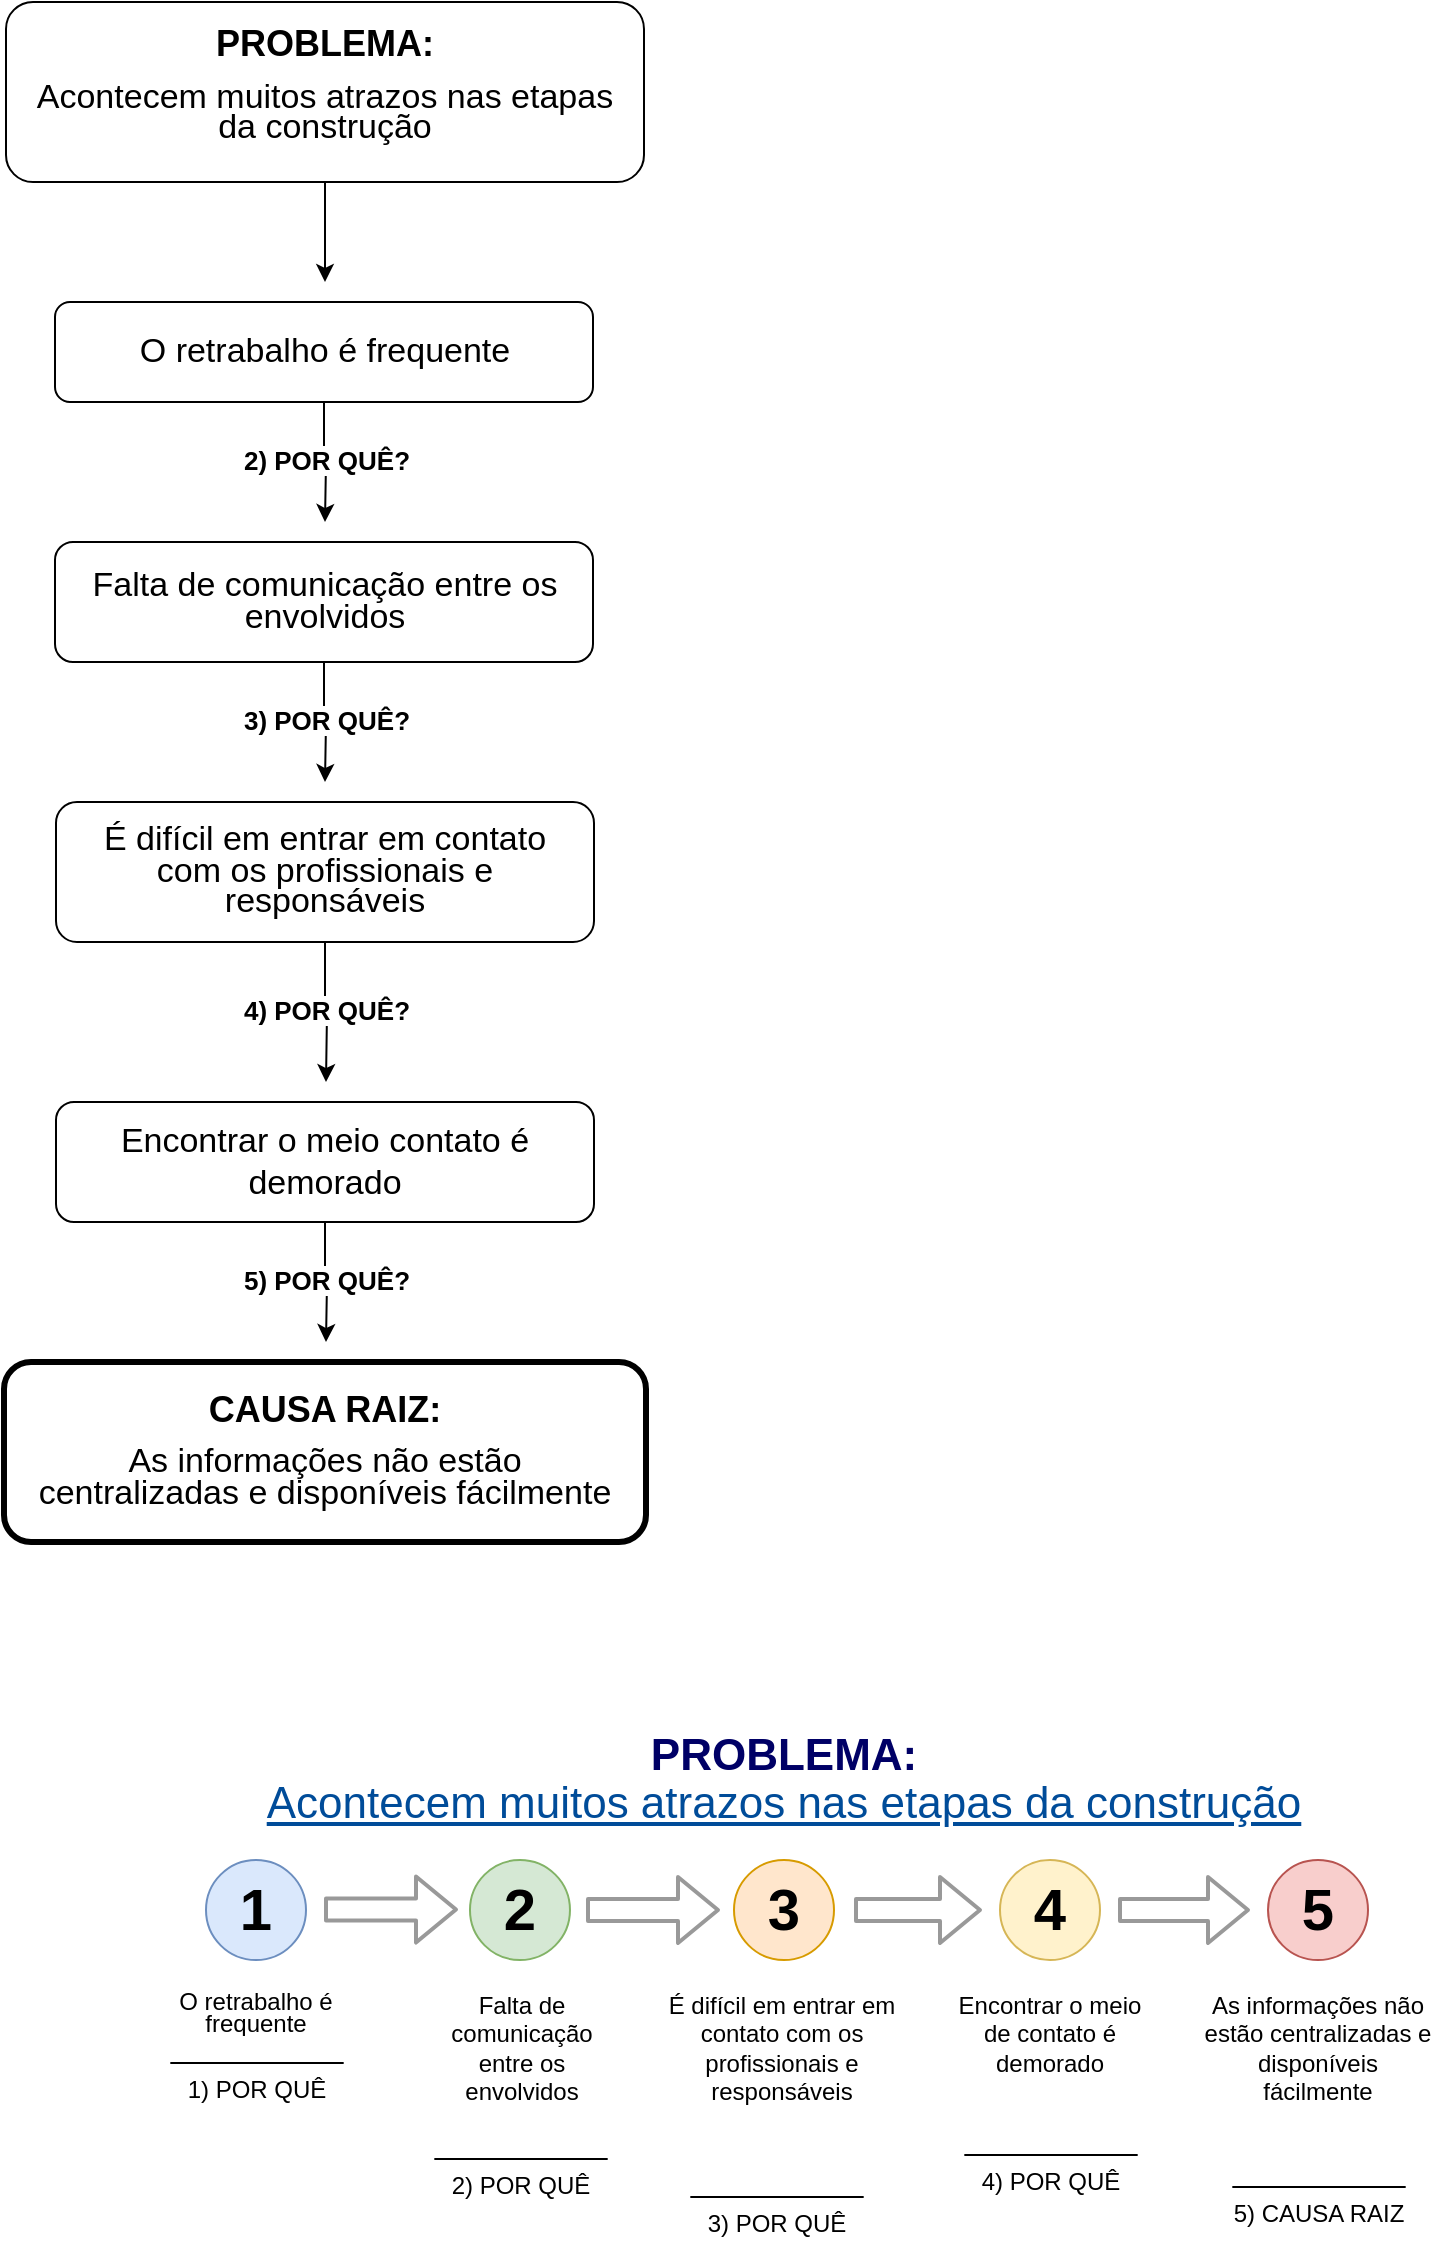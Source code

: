 <mxfile version="24.1.0" type="device">
  <diagram name="Página-1" id="qLk8mrIIAcr9vPYLqLGH">
    <mxGraphModel dx="989" dy="610" grid="1" gridSize="10" guides="1" tooltips="1" connect="1" arrows="1" fold="1" page="1" pageScale="1" pageWidth="827" pageHeight="1169" math="0" shadow="0">
      <root>
        <mxCell id="0" />
        <mxCell id="1" parent="0" />
        <mxCell id="1abh_bCQiPCxr0m5jgYK-60" value="" style="group" parent="1" vertex="1" connectable="0">
          <mxGeometry x="20" y="10" width="321" height="770" as="geometry" />
        </mxCell>
        <mxCell id="1abh_bCQiPCxr0m5jgYK-20" value="" style="group" parent="1abh_bCQiPCxr0m5jgYK-60" vertex="1" connectable="0">
          <mxGeometry x="25.5" y="150" width="269" height="110" as="geometry" />
        </mxCell>
        <mxCell id="1abh_bCQiPCxr0m5jgYK-8" value="" style="edgeStyle=orthogonalEdgeStyle;rounded=0;orthogonalLoop=1;jettySize=auto;html=1;" parent="1abh_bCQiPCxr0m5jgYK-20" source="1abh_bCQiPCxr0m5jgYK-10" edge="1">
          <mxGeometry relative="1" as="geometry">
            <mxPoint x="135" y="110" as="targetPoint" />
          </mxGeometry>
        </mxCell>
        <mxCell id="1abh_bCQiPCxr0m5jgYK-9" value="2) POR QUÊ?" style="edgeLabel;html=1;align=center;verticalAlign=middle;resizable=0;points=[];fontStyle=1;fontSize=13;labelBorderColor=none;" parent="1abh_bCQiPCxr0m5jgYK-8" vertex="1" connectable="0">
          <mxGeometry x="-0.005" y="1" relative="1" as="geometry">
            <mxPoint as="offset" />
          </mxGeometry>
        </mxCell>
        <mxCell id="1abh_bCQiPCxr0m5jgYK-10" value="&lt;p style=&quot;line-height: 120%; padding: 5px;&quot;&gt;&lt;font style=&quot;font-size: 17px;&quot;&gt;O retrabalho é frequente&lt;/font&gt;&lt;/p&gt;&lt;p&gt;&lt;/p&gt;" style="rounded=1;whiteSpace=wrap;html=1;" parent="1abh_bCQiPCxr0m5jgYK-20" vertex="1">
          <mxGeometry width="269" height="50" as="geometry" />
        </mxCell>
        <mxCell id="1abh_bCQiPCxr0m5jgYK-11" style="edgeStyle=orthogonalEdgeStyle;rounded=0;orthogonalLoop=1;jettySize=auto;html=1;exitX=0.5;exitY=1;exitDx=0;exitDy=0;" parent="1abh_bCQiPCxr0m5jgYK-20" source="1abh_bCQiPCxr0m5jgYK-10" target="1abh_bCQiPCxr0m5jgYK-10" edge="1">
          <mxGeometry relative="1" as="geometry" />
        </mxCell>
        <mxCell id="1abh_bCQiPCxr0m5jgYK-12" style="edgeStyle=orthogonalEdgeStyle;rounded=0;orthogonalLoop=1;jettySize=auto;html=1;exitX=0.5;exitY=1;exitDx=0;exitDy=0;" parent="1abh_bCQiPCxr0m5jgYK-20" source="1abh_bCQiPCxr0m5jgYK-10" target="1abh_bCQiPCxr0m5jgYK-10" edge="1">
          <mxGeometry relative="1" as="geometry" />
        </mxCell>
        <mxCell id="1abh_bCQiPCxr0m5jgYK-21" value="" style="group" parent="1abh_bCQiPCxr0m5jgYK-60" vertex="1" connectable="0">
          <mxGeometry x="1" width="319" height="140" as="geometry" />
        </mxCell>
        <mxCell id="1abh_bCQiPCxr0m5jgYK-4" value="" style="edgeStyle=orthogonalEdgeStyle;rounded=0;orthogonalLoop=1;jettySize=auto;html=1;" parent="1abh_bCQiPCxr0m5jgYK-21" source="1abh_bCQiPCxr0m5jgYK-2" edge="1">
          <mxGeometry relative="1" as="geometry">
            <mxPoint x="159.5" y="140" as="targetPoint" />
          </mxGeometry>
        </mxCell>
        <mxCell id="1abh_bCQiPCxr0m5jgYK-2" value="&lt;p style=&quot;line-height: 120%; margin-bottom: 5px;&quot;&gt;&lt;b style=&quot;background-color: initial;&quot;&gt;&lt;font style=&quot;font-size: 18px;&quot;&gt;PROBLEMA:&lt;/font&gt;&lt;/b&gt;&lt;/p&gt;&lt;p style=&quot;line-height: 120%; padding: 5px; margin-top: 0px;&quot;&gt;&lt;span style=&quot;background-color: initial;&quot;&gt;&lt;font style=&quot;font-size: 17px;&quot;&gt;Acontecem muitos atrazos nas etapas da construção&lt;/font&gt;&lt;/span&gt;&lt;br&gt;&lt;/p&gt;&lt;p&gt;&lt;/p&gt;" style="rounded=1;whiteSpace=wrap;html=1;" parent="1abh_bCQiPCxr0m5jgYK-21" vertex="1">
          <mxGeometry width="319.0" height="90" as="geometry" />
        </mxCell>
        <mxCell id="1abh_bCQiPCxr0m5jgYK-28" value="" style="group" parent="1abh_bCQiPCxr0m5jgYK-60" vertex="1" connectable="0">
          <mxGeometry x="25.5" y="270" width="269" height="120" as="geometry" />
        </mxCell>
        <mxCell id="1abh_bCQiPCxr0m5jgYK-23" value="" style="edgeStyle=orthogonalEdgeStyle;rounded=0;orthogonalLoop=1;jettySize=auto;html=1;" parent="1abh_bCQiPCxr0m5jgYK-28" source="1abh_bCQiPCxr0m5jgYK-25" edge="1">
          <mxGeometry relative="1" as="geometry">
            <mxPoint x="135" y="120" as="targetPoint" />
          </mxGeometry>
        </mxCell>
        <mxCell id="1abh_bCQiPCxr0m5jgYK-24" value="3) POR QUÊ?" style="edgeLabel;html=1;align=center;verticalAlign=middle;resizable=0;points=[];fontStyle=1;fontSize=13;labelBorderColor=none;" parent="1abh_bCQiPCxr0m5jgYK-23" vertex="1" connectable="0">
          <mxGeometry x="-0.005" y="1" relative="1" as="geometry">
            <mxPoint as="offset" />
          </mxGeometry>
        </mxCell>
        <mxCell id="1abh_bCQiPCxr0m5jgYK-25" value="&lt;p style=&quot;line-height: 120%; padding: 5px;&quot;&gt;&lt;span style=&quot;font-size: 17px;&quot;&gt;Falta de comunicação entre os envolvidos&lt;/span&gt;&lt;/p&gt;&lt;p&gt;&lt;/p&gt;" style="rounded=1;whiteSpace=wrap;html=1;" parent="1abh_bCQiPCxr0m5jgYK-28" vertex="1">
          <mxGeometry width="269" height="60" as="geometry" />
        </mxCell>
        <mxCell id="1abh_bCQiPCxr0m5jgYK-26" style="edgeStyle=orthogonalEdgeStyle;rounded=0;orthogonalLoop=1;jettySize=auto;html=1;exitX=0.5;exitY=1;exitDx=0;exitDy=0;" parent="1abh_bCQiPCxr0m5jgYK-28" source="1abh_bCQiPCxr0m5jgYK-25" target="1abh_bCQiPCxr0m5jgYK-25" edge="1">
          <mxGeometry relative="1" as="geometry" />
        </mxCell>
        <mxCell id="1abh_bCQiPCxr0m5jgYK-27" style="edgeStyle=orthogonalEdgeStyle;rounded=0;orthogonalLoop=1;jettySize=auto;html=1;exitX=0.5;exitY=1;exitDx=0;exitDy=0;" parent="1abh_bCQiPCxr0m5jgYK-28" source="1abh_bCQiPCxr0m5jgYK-25" target="1abh_bCQiPCxr0m5jgYK-25" edge="1">
          <mxGeometry relative="1" as="geometry" />
        </mxCell>
        <mxCell id="1abh_bCQiPCxr0m5jgYK-35" value="" style="group" parent="1abh_bCQiPCxr0m5jgYK-60" vertex="1" connectable="0">
          <mxGeometry x="26" y="550" width="269" height="120" as="geometry" />
        </mxCell>
        <mxCell id="1abh_bCQiPCxr0m5jgYK-36" value="" style="edgeStyle=orthogonalEdgeStyle;rounded=0;orthogonalLoop=1;jettySize=auto;html=1;" parent="1abh_bCQiPCxr0m5jgYK-35" source="1abh_bCQiPCxr0m5jgYK-38" edge="1">
          <mxGeometry relative="1" as="geometry">
            <mxPoint x="135" y="120" as="targetPoint" />
          </mxGeometry>
        </mxCell>
        <mxCell id="1abh_bCQiPCxr0m5jgYK-37" value="5) POR QUÊ?" style="edgeLabel;html=1;align=center;verticalAlign=middle;resizable=0;points=[];fontStyle=1;fontSize=13;labelBorderColor=none;" parent="1abh_bCQiPCxr0m5jgYK-36" vertex="1" connectable="0">
          <mxGeometry x="-0.005" y="1" relative="1" as="geometry">
            <mxPoint as="offset" />
          </mxGeometry>
        </mxCell>
        <mxCell id="1abh_bCQiPCxr0m5jgYK-38" value="&lt;font style=&quot;font-size: 17px;&quot;&gt;Encontrar o meio contato é demorado&lt;/font&gt;" style="rounded=1;whiteSpace=wrap;html=1;" parent="1abh_bCQiPCxr0m5jgYK-35" vertex="1">
          <mxGeometry width="269" height="60" as="geometry" />
        </mxCell>
        <mxCell id="1abh_bCQiPCxr0m5jgYK-39" style="edgeStyle=orthogonalEdgeStyle;rounded=0;orthogonalLoop=1;jettySize=auto;html=1;exitX=0.5;exitY=1;exitDx=0;exitDy=0;" parent="1abh_bCQiPCxr0m5jgYK-35" source="1abh_bCQiPCxr0m5jgYK-38" target="1abh_bCQiPCxr0m5jgYK-38" edge="1">
          <mxGeometry relative="1" as="geometry" />
        </mxCell>
        <mxCell id="1abh_bCQiPCxr0m5jgYK-40" style="edgeStyle=orthogonalEdgeStyle;rounded=0;orthogonalLoop=1;jettySize=auto;html=1;exitX=0.5;exitY=1;exitDx=0;exitDy=0;" parent="1abh_bCQiPCxr0m5jgYK-35" source="1abh_bCQiPCxr0m5jgYK-38" target="1abh_bCQiPCxr0m5jgYK-38" edge="1">
          <mxGeometry relative="1" as="geometry" />
        </mxCell>
        <mxCell id="1abh_bCQiPCxr0m5jgYK-41" value="" style="group" parent="1abh_bCQiPCxr0m5jgYK-60" vertex="1" connectable="0">
          <mxGeometry x="26" y="400" width="269" height="140" as="geometry" />
        </mxCell>
        <mxCell id="1abh_bCQiPCxr0m5jgYK-30" value="" style="edgeStyle=orthogonalEdgeStyle;rounded=0;orthogonalLoop=1;jettySize=auto;html=1;" parent="1abh_bCQiPCxr0m5jgYK-41" source="1abh_bCQiPCxr0m5jgYK-32" edge="1">
          <mxGeometry relative="1" as="geometry">
            <mxPoint x="135" y="140" as="targetPoint" />
          </mxGeometry>
        </mxCell>
        <mxCell id="1abh_bCQiPCxr0m5jgYK-31" value="4) POR QUÊ?" style="edgeLabel;html=1;align=center;verticalAlign=middle;resizable=0;points=[];fontStyle=1;fontSize=13;labelBorderColor=none;" parent="1abh_bCQiPCxr0m5jgYK-30" vertex="1" connectable="0">
          <mxGeometry x="-0.005" y="1" relative="1" as="geometry">
            <mxPoint as="offset" />
          </mxGeometry>
        </mxCell>
        <mxCell id="1abh_bCQiPCxr0m5jgYK-32" value="&lt;p style=&quot;line-height: 120%; padding: 5px;&quot;&gt;&lt;span style=&quot;font-size: 17px;&quot;&gt;É difícil em entrar em contato com os profissionais e responsáveis&lt;/span&gt;&lt;/p&gt;&lt;p&gt;&lt;/p&gt;" style="rounded=1;whiteSpace=wrap;html=1;" parent="1abh_bCQiPCxr0m5jgYK-41" vertex="1">
          <mxGeometry width="269" height="70" as="geometry" />
        </mxCell>
        <mxCell id="1abh_bCQiPCxr0m5jgYK-33" style="edgeStyle=orthogonalEdgeStyle;rounded=0;orthogonalLoop=1;jettySize=auto;html=1;exitX=0.5;exitY=1;exitDx=0;exitDy=0;" parent="1abh_bCQiPCxr0m5jgYK-41" source="1abh_bCQiPCxr0m5jgYK-32" target="1abh_bCQiPCxr0m5jgYK-32" edge="1">
          <mxGeometry relative="1" as="geometry" />
        </mxCell>
        <mxCell id="1abh_bCQiPCxr0m5jgYK-34" style="edgeStyle=orthogonalEdgeStyle;rounded=0;orthogonalLoop=1;jettySize=auto;html=1;exitX=0.5;exitY=1;exitDx=0;exitDy=0;" parent="1abh_bCQiPCxr0m5jgYK-41" source="1abh_bCQiPCxr0m5jgYK-32" target="1abh_bCQiPCxr0m5jgYK-32" edge="1">
          <mxGeometry relative="1" as="geometry" />
        </mxCell>
        <mxCell id="1abh_bCQiPCxr0m5jgYK-57" value="&lt;p style=&quot;line-height: 120%; padding: 5px 10px; margin-bottom: 0px;&quot;&gt;&lt;b style=&quot;background-color: initial;&quot;&gt;&lt;font style=&quot;font-size: 18px;&quot;&gt;CAUSA RAIZ:&lt;/font&gt;&lt;/b&gt;&lt;span style=&quot;font-size: 17px;&quot;&gt;&lt;br&gt;&lt;/span&gt;&lt;/p&gt;&lt;p style=&quot;line-height: 120%; padding: 5px 10px; margin-bottom: 0px; margin-top: 0px;&quot;&gt;&lt;span style=&quot;font-size: 17px;&quot;&gt;As informações não estão centralizadas e disponíveis fácilmente&lt;/span&gt;&lt;/p&gt;&lt;p&gt;&lt;/p&gt;" style="rounded=1;whiteSpace=wrap;html=1;strokeWidth=3;" parent="1abh_bCQiPCxr0m5jgYK-60" vertex="1">
          <mxGeometry y="680" width="321" height="90" as="geometry" />
        </mxCell>
        <mxCell id="1abh_bCQiPCxr0m5jgYK-58" style="edgeStyle=orthogonalEdgeStyle;rounded=0;orthogonalLoop=1;jettySize=auto;html=1;exitX=0.5;exitY=1;exitDx=0;exitDy=0;" parent="1abh_bCQiPCxr0m5jgYK-60" source="1abh_bCQiPCxr0m5jgYK-57" target="1abh_bCQiPCxr0m5jgYK-57" edge="1">
          <mxGeometry relative="1" as="geometry" />
        </mxCell>
        <mxCell id="1abh_bCQiPCxr0m5jgYK-59" style="edgeStyle=orthogonalEdgeStyle;rounded=0;orthogonalLoop=1;jettySize=auto;html=1;exitX=0.5;exitY=1;exitDx=0;exitDy=0;" parent="1abh_bCQiPCxr0m5jgYK-60" source="1abh_bCQiPCxr0m5jgYK-57" target="1abh_bCQiPCxr0m5jgYK-57" edge="1">
          <mxGeometry relative="1" as="geometry" />
        </mxCell>
        <mxCell id="B77oZFhFYQXpQ9WjY_KR-6" value="" style="group" parent="1" vertex="1" connectable="0">
          <mxGeometry x="91" y="870" width="643" height="261" as="geometry" />
        </mxCell>
        <mxCell id="1abh_bCQiPCxr0m5jgYK-98" value="&lt;h1 style=&quot;margin-top: 0px; font-size: 22px; margin-bottom: 5px;&quot;&gt;&lt;p style=&quot;font-weight: 400; line-height: 14.4px; margin-bottom: 5px; margin-top: 5px;&quot;&gt;&lt;b style=&quot;background-color: initial;&quot;&gt;&lt;font color=&quot;#000066&quot; style=&quot;font-size: 22px;&quot;&gt;PROBLEMA:&lt;/font&gt;&lt;/b&gt;&lt;/p&gt;&lt;p style=&quot;font-weight: 400; line-height: 14.4px; padding: 5px; margin-top: 0px; margin-bottom: 5px;&quot;&gt;&lt;span style=&quot;background-color: initial;&quot;&gt;&lt;font color=&quot;#004c99&quot; style=&quot;font-size: 22px;&quot;&gt;&lt;u style=&quot;&quot;&gt;Acontecem muitos atrazos nas etapas da construção&lt;/u&gt;&lt;/font&gt;&lt;/span&gt;&lt;/p&gt;&lt;/h1&gt;" style="text;html=1;whiteSpace=wrap;overflow=hidden;rounded=0;align=center;spacing=0;verticalAlign=top;fontSize=13;strokeColor=none;fontStyle=0" parent="B77oZFhFYQXpQ9WjY_KR-6" vertex="1">
          <mxGeometry x="49.25" width="540" height="80" as="geometry" />
        </mxCell>
        <mxCell id="1abh_bCQiPCxr0m5jgYK-133" style="edgeStyle=orthogonalEdgeStyle;rounded=1;orthogonalLoop=1;jettySize=auto;html=1;endArrow=blockThin;endFill=0;strokeWidth=2;jumpSize=6;shape=flexArrow;shadow=0;flowAnimation=0;opacity=40;" parent="B77oZFhFYQXpQ9WjY_KR-6" edge="1">
          <mxGeometry relative="1" as="geometry">
            <mxPoint x="486" y="94" as="sourcePoint" />
            <mxPoint x="552" y="94" as="targetPoint" />
          </mxGeometry>
        </mxCell>
        <mxCell id="1abh_bCQiPCxr0m5jgYK-132" style="edgeStyle=orthogonalEdgeStyle;rounded=1;orthogonalLoop=1;jettySize=auto;html=1;endArrow=blockThin;endFill=0;strokeWidth=2;jumpSize=6;shape=flexArrow;shadow=0;flowAnimation=0;opacity=40;" parent="B77oZFhFYQXpQ9WjY_KR-6" edge="1">
          <mxGeometry relative="1" as="geometry">
            <mxPoint x="354" y="94" as="sourcePoint" />
            <mxPoint x="418" y="94" as="targetPoint" />
          </mxGeometry>
        </mxCell>
        <mxCell id="1abh_bCQiPCxr0m5jgYK-131" style="edgeStyle=orthogonalEdgeStyle;rounded=1;orthogonalLoop=1;jettySize=auto;html=1;endArrow=blockThin;endFill=0;strokeWidth=2;jumpSize=6;shape=flexArrow;shadow=0;flowAnimation=0;opacity=40;" parent="B77oZFhFYQXpQ9WjY_KR-6" edge="1">
          <mxGeometry relative="1" as="geometry">
            <mxPoint x="220" y="94" as="sourcePoint" />
            <mxPoint x="287" y="94" as="targetPoint" />
          </mxGeometry>
        </mxCell>
        <mxCell id="B77oZFhFYQXpQ9WjY_KR-1" value="" style="group" parent="B77oZFhFYQXpQ9WjY_KR-6" vertex="1" connectable="0">
          <mxGeometry x="529" y="69" width="114" height="187" as="geometry" />
        </mxCell>
        <mxCell id="1abh_bCQiPCxr0m5jgYK-104" value="&lt;h1 style=&quot;margin-top: 0px; font-size: 12px;&quot;&gt;&lt;span style=&quot;font-size: 12px; font-weight: 400;&quot;&gt;As informações não estão centralizadas e disponíveis fácilmente&lt;/span&gt;&lt;br style=&quot;font-size: 12px;&quot;&gt;&lt;/h1&gt;" style="text;html=1;whiteSpace=wrap;overflow=hidden;rounded=0;align=center;spacing=0;verticalAlign=top;fontSize=12;" parent="B77oZFhFYQXpQ9WjY_KR-1" vertex="1">
          <mxGeometry y="61" width="114" height="100" as="geometry" />
        </mxCell>
        <mxCell id="1abh_bCQiPCxr0m5jgYK-109" value="&lt;font style=&quot;font-size: 29px;&quot;&gt;&lt;b&gt;5&lt;/b&gt;&lt;/font&gt;" style="ellipse;whiteSpace=wrap;html=1;aspect=fixed;fillColor=#f8cecc;strokeColor=#b85450;" parent="B77oZFhFYQXpQ9WjY_KR-1" vertex="1">
          <mxGeometry x="32" width="50" height="50" as="geometry" />
        </mxCell>
        <mxCell id="1abh_bCQiPCxr0m5jgYK-127" value="&lt;div style=&quot;margin-bottom: 5px;&quot;&gt;&lt;u&gt;&amp;nbsp; &amp;nbsp; &amp;nbsp; &amp;nbsp; &amp;nbsp; &amp;nbsp; &amp;nbsp; &amp;nbsp; &amp;nbsp; &amp;nbsp; &amp;nbsp; &amp;nbsp; &amp;nbsp;&amp;nbsp;&lt;/u&gt;&lt;/div&gt;5) CAUSA RAIZ" style="text;html=1;align=center;verticalAlign=middle;resizable=0;points=[];autosize=1;strokeColor=none;fillColor=none;spacing=0;" parent="B77oZFhFYQXpQ9WjY_KR-1" vertex="1">
          <mxGeometry x="2" y="147" width="110" height="40" as="geometry" />
        </mxCell>
        <mxCell id="B77oZFhFYQXpQ9WjY_KR-2" value="" style="group" parent="B77oZFhFYQXpQ9WjY_KR-6" vertex="1" connectable="0">
          <mxGeometry x="397" y="69" width="110" height="171" as="geometry" />
        </mxCell>
        <mxCell id="1abh_bCQiPCxr0m5jgYK-103" value="&lt;h1 style=&quot;margin-top: 0px; font-size: 12px;&quot;&gt;&lt;span style=&quot;font-size: 12px; font-weight: 400;&quot;&gt;Encontrar o meio de contato é demorado&lt;/span&gt;&lt;br style=&quot;font-size: 12px;&quot;&gt;&lt;/h1&gt;" style="text;html=1;whiteSpace=wrap;overflow=hidden;rounded=0;align=center;spacing=0;verticalAlign=top;fontSize=12;" parent="B77oZFhFYQXpQ9WjY_KR-2" vertex="1">
          <mxGeometry x="7" y="61" width="96" height="80" as="geometry" />
        </mxCell>
        <mxCell id="1abh_bCQiPCxr0m5jgYK-108" value="&lt;font style=&quot;font-size: 29px;&quot;&gt;&lt;b&gt;4&lt;/b&gt;&lt;/font&gt;" style="ellipse;whiteSpace=wrap;html=1;aspect=fixed;fillColor=#fff2cc;strokeColor=#d6b656;" parent="B77oZFhFYQXpQ9WjY_KR-2" vertex="1">
          <mxGeometry x="30" width="50" height="50" as="geometry" />
        </mxCell>
        <mxCell id="1abh_bCQiPCxr0m5jgYK-126" value="&lt;div style=&quot;margin-bottom: 5px;&quot;&gt;&lt;u&gt;&amp;nbsp; &amp;nbsp; &amp;nbsp; &amp;nbsp; &amp;nbsp; &amp;nbsp; &amp;nbsp; &amp;nbsp; &amp;nbsp; &amp;nbsp; &amp;nbsp; &amp;nbsp; &amp;nbsp;&amp;nbsp;&lt;/u&gt;&lt;/div&gt;4) POR QUÊ" style="text;html=1;align=center;verticalAlign=middle;resizable=0;points=[];autosize=1;strokeColor=none;fillColor=none;spacing=0;" parent="B77oZFhFYQXpQ9WjY_KR-2" vertex="1">
          <mxGeometry y="131" width="110" height="40" as="geometry" />
        </mxCell>
        <mxCell id="B77oZFhFYQXpQ9WjY_KR-3" value="" style="group" parent="B77oZFhFYQXpQ9WjY_KR-6" vertex="1" connectable="0">
          <mxGeometry x="260" y="69" width="116" height="192" as="geometry" />
        </mxCell>
        <mxCell id="1abh_bCQiPCxr0m5jgYK-102" value="&lt;h1 style=&quot;margin-top: 0px; font-size: 12px;&quot;&gt;&lt;span style=&quot;font-size: 12px; font-weight: 400;&quot;&gt;É difícil em entrar em contato com os profissionais e responsáveis&lt;/span&gt;&lt;br style=&quot;font-size: 12px;&quot;&gt;&lt;/h1&gt;" style="text;html=1;whiteSpace=wrap;overflow=hidden;rounded=0;align=center;spacing=0;verticalAlign=top;fontSize=12;" parent="B77oZFhFYQXpQ9WjY_KR-3" vertex="1">
          <mxGeometry y="61" width="116" height="100" as="geometry" />
        </mxCell>
        <mxCell id="1abh_bCQiPCxr0m5jgYK-107" value="&lt;font style=&quot;font-size: 29px;&quot;&gt;&lt;b&gt;3&lt;/b&gt;&lt;/font&gt;" style="ellipse;whiteSpace=wrap;html=1;aspect=fixed;fillColor=#ffe6cc;strokeColor=#d79b00;" parent="B77oZFhFYQXpQ9WjY_KR-3" vertex="1">
          <mxGeometry x="34" width="50" height="50" as="geometry" />
        </mxCell>
        <mxCell id="1abh_bCQiPCxr0m5jgYK-125" value="&lt;div style=&quot;margin-bottom: 5px;&quot;&gt;&lt;u&gt;&amp;nbsp; &amp;nbsp; &amp;nbsp; &amp;nbsp; &amp;nbsp; &amp;nbsp; &amp;nbsp; &amp;nbsp; &amp;nbsp; &amp;nbsp; &amp;nbsp; &amp;nbsp; &amp;nbsp;&amp;nbsp;&lt;/u&gt;&lt;/div&gt;3) POR QUÊ" style="text;html=1;align=center;verticalAlign=middle;resizable=0;points=[];autosize=1;strokeColor=none;fillColor=none;spacing=0;" parent="B77oZFhFYQXpQ9WjY_KR-3" vertex="1">
          <mxGeometry y="152" width="110" height="40" as="geometry" />
        </mxCell>
        <mxCell id="B77oZFhFYQXpQ9WjY_KR-4" value="" style="group" parent="B77oZFhFYQXpQ9WjY_KR-6" vertex="1" connectable="0">
          <mxGeometry x="132" y="69" width="110" height="173" as="geometry" />
        </mxCell>
        <mxCell id="1abh_bCQiPCxr0m5jgYK-101" value="&lt;h1 style=&quot;text-align: center; margin-top: 0px; font-size: 12px;&quot;&gt;&lt;span style=&quot;font-size: 12px; font-weight: 400;&quot;&gt;Falta de comunicação entre os envolvidos&lt;/span&gt;&lt;br style=&quot;font-size: 12px;&quot;&gt;&lt;/h1&gt;" style="text;html=1;whiteSpace=wrap;overflow=hidden;rounded=0;spacing=0;fontSize=12;" parent="B77oZFhFYQXpQ9WjY_KR-4" vertex="1">
          <mxGeometry x="7" y="61" width="95.99" height="80" as="geometry" />
        </mxCell>
        <mxCell id="1abh_bCQiPCxr0m5jgYK-106" value="&lt;font style=&quot;font-size: 29px;&quot;&gt;&lt;b&gt;2&lt;/b&gt;&lt;/font&gt;" style="ellipse;whiteSpace=wrap;html=1;aspect=fixed;fillColor=#d5e8d4;strokeColor=#82b366;" parent="B77oZFhFYQXpQ9WjY_KR-4" vertex="1">
          <mxGeometry x="29.99" width="50" height="50" as="geometry" />
        </mxCell>
        <mxCell id="1abh_bCQiPCxr0m5jgYK-124" value="&lt;div style=&quot;margin-bottom: 5px;&quot;&gt;&lt;u&gt;&amp;nbsp; &amp;nbsp; &amp;nbsp; &amp;nbsp; &amp;nbsp; &amp;nbsp; &amp;nbsp; &amp;nbsp; &amp;nbsp; &amp;nbsp; &amp;nbsp; &amp;nbsp; &amp;nbsp;&amp;nbsp;&lt;/u&gt;&lt;/div&gt;2) POR QUÊ" style="text;html=1;align=center;verticalAlign=middle;resizable=0;points=[];autosize=1;strokeColor=none;fillColor=none;spacing=0;" parent="B77oZFhFYQXpQ9WjY_KR-4" vertex="1">
          <mxGeometry y="133" width="110" height="40" as="geometry" />
        </mxCell>
        <mxCell id="B77oZFhFYQXpQ9WjY_KR-5" value="" style="group" parent="B77oZFhFYQXpQ9WjY_KR-6" vertex="1" connectable="0">
          <mxGeometry y="69" width="110" height="125" as="geometry" />
        </mxCell>
        <mxCell id="1abh_bCQiPCxr0m5jgYK-100" value="&lt;h1 style=&quot;margin-top: 0px; line-height: 91%; margin-bottom: 0px; font-size: 12px;&quot;&gt;&lt;span style=&quot;font-size: 12px; font-weight: 400;&quot;&gt;O retrabalho é frequente&lt;/span&gt;&lt;br style=&quot;font-size: 12px;&quot;&gt;&lt;/h1&gt;" style="text;html=1;whiteSpace=wrap;overflow=hidden;rounded=0;align=center;spacing=0;verticalAlign=top;fontSize=12;" parent="B77oZFhFYQXpQ9WjY_KR-5" vertex="1">
          <mxGeometry x="7" y="61" width="96" height="60" as="geometry" />
        </mxCell>
        <mxCell id="1abh_bCQiPCxr0m5jgYK-105" value="&lt;font style=&quot;font-size: 29px;&quot;&gt;&lt;b&gt;1&lt;/b&gt;&lt;/font&gt;" style="ellipse;whiteSpace=wrap;html=1;aspect=fixed;fillColor=#dae8fc;strokeColor=#6c8ebf;" parent="B77oZFhFYQXpQ9WjY_KR-5" vertex="1">
          <mxGeometry x="30" width="50" height="50" as="geometry" />
        </mxCell>
        <mxCell id="1abh_bCQiPCxr0m5jgYK-123" value="&lt;div style=&quot;margin-bottom: 5px;&quot;&gt;&lt;u&gt;&amp;nbsp; &amp;nbsp; &amp;nbsp; &amp;nbsp; &amp;nbsp; &amp;nbsp; &amp;nbsp; &amp;nbsp; &amp;nbsp; &amp;nbsp; &amp;nbsp; &amp;nbsp; &amp;nbsp;&amp;nbsp;&lt;/u&gt;&lt;/div&gt;1) POR QUÊ" style="text;html=1;align=center;verticalAlign=middle;resizable=0;points=[];autosize=1;strokeColor=none;fillColor=none;spacing=0;" parent="B77oZFhFYQXpQ9WjY_KR-5" vertex="1">
          <mxGeometry y="85" width="110" height="40" as="geometry" />
        </mxCell>
        <mxCell id="D_JiFewnWVKEHLU37Grs-2" style="edgeStyle=orthogonalEdgeStyle;rounded=1;orthogonalLoop=1;jettySize=auto;html=1;endArrow=blockThin;endFill=0;strokeWidth=2;jumpSize=6;shape=flexArrow;shadow=0;flowAnimation=0;opacity=40;" edge="1" parent="B77oZFhFYQXpQ9WjY_KR-5">
          <mxGeometry relative="1" as="geometry">
            <mxPoint x="89" y="24.76" as="sourcePoint" />
            <mxPoint x="156" y="24.76" as="targetPoint" />
          </mxGeometry>
        </mxCell>
      </root>
    </mxGraphModel>
  </diagram>
</mxfile>
